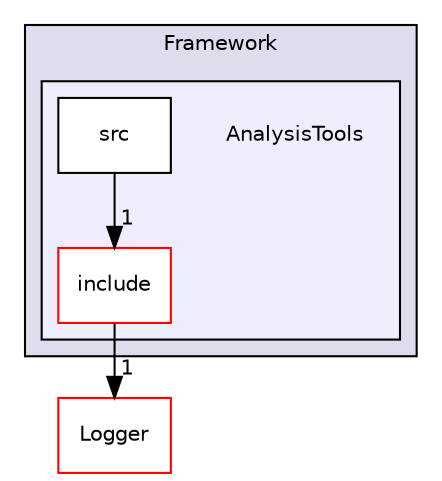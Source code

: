 digraph "/home/travis/build/AliceO2Group/AliceO2/Framework/AnalysisTools" {
  bgcolor=transparent;
  compound=true
  node [ fontsize="10", fontname="Helvetica"];
  edge [ labelfontsize="10", labelfontname="Helvetica"];
  subgraph clusterdir_bcbb2cf9a3d3d83e5515c82071a07177 {
    graph [ bgcolor="#ddddee", pencolor="black", label="Framework" fontname="Helvetica", fontsize="10", URL="dir_bcbb2cf9a3d3d83e5515c82071a07177.html"]
  subgraph clusterdir_6a8da6aee604753bfbf1b13d1451fb0d {
    graph [ bgcolor="#eeeeff", pencolor="black", label="" URL="dir_6a8da6aee604753bfbf1b13d1451fb0d.html"];
    dir_6a8da6aee604753bfbf1b13d1451fb0d [shape=plaintext label="AnalysisTools"];
    dir_d2288e295e053662e65beb47b89e1292 [shape=box label="include" color="red" fillcolor="white" style="filled" URL="dir_d2288e295e053662e65beb47b89e1292.html"];
    dir_549b398197954b16e9a74120230bdc7f [shape=box label="src" color="black" fillcolor="white" style="filled" URL="dir_549b398197954b16e9a74120230bdc7f.html"];
  }
  }
  dir_ab5a80d4bd40f73f0851d5ff6a022779 [shape=box label="Logger" color="red" URL="dir_ab5a80d4bd40f73f0851d5ff6a022779.html"];
  dir_549b398197954b16e9a74120230bdc7f->dir_d2288e295e053662e65beb47b89e1292 [headlabel="1", labeldistance=1.5 headhref="dir_000735_000733.html"];
  dir_d2288e295e053662e65beb47b89e1292->dir_ab5a80d4bd40f73f0851d5ff6a022779 [headlabel="1", labeldistance=1.5 headhref="dir_000733_000746.html"];
}
